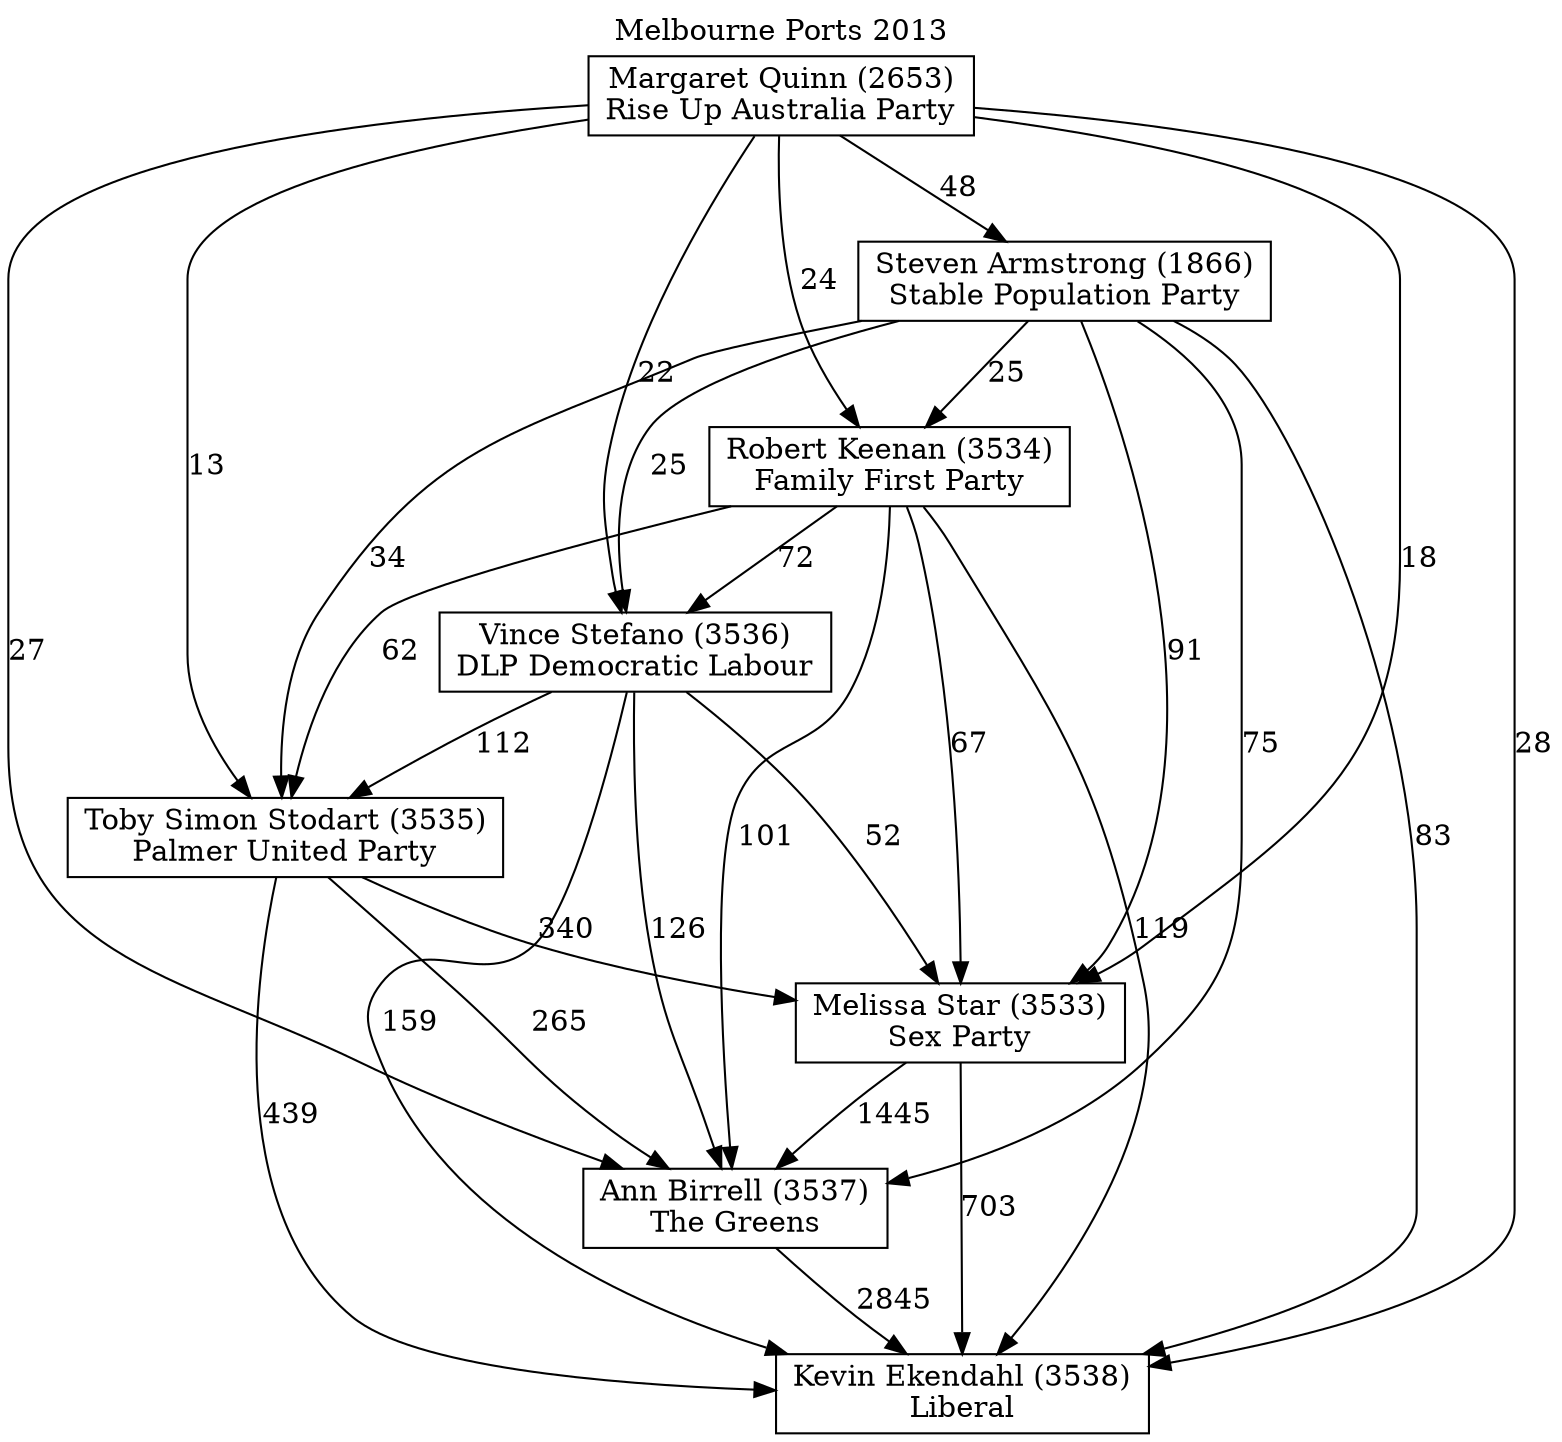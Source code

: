 // House preference flow
digraph "Kevin Ekendahl (3538)_Melbourne Ports_2013" {
	graph [label="Melbourne Ports 2013" labelloc=t mclimit=10]
	node [shape=box]
	"Kevin Ekendahl (3538)" [label="Kevin Ekendahl (3538)
Liberal"]
	"Ann Birrell (3537)" [label="Ann Birrell (3537)
The Greens"]
	"Melissa Star (3533)" [label="Melissa Star (3533)
Sex Party"]
	"Toby Simon Stodart (3535)" [label="Toby Simon Stodart (3535)
Palmer United Party"]
	"Vince Stefano (3536)" [label="Vince Stefano (3536)
DLP Democratic Labour"]
	"Robert Keenan (3534)" [label="Robert Keenan (3534)
Family First Party"]
	"Steven Armstrong (1866)" [label="Steven Armstrong (1866)
Stable Population Party"]
	"Margaret Quinn (2653)" [label="Margaret Quinn (2653)
Rise Up Australia Party"]
	"Ann Birrell (3537)" -> "Kevin Ekendahl (3538)" [label=2845]
	"Melissa Star (3533)" -> "Ann Birrell (3537)" [label=1445]
	"Toby Simon Stodart (3535)" -> "Melissa Star (3533)" [label=340]
	"Vince Stefano (3536)" -> "Toby Simon Stodart (3535)" [label=112]
	"Robert Keenan (3534)" -> "Vince Stefano (3536)" [label=72]
	"Steven Armstrong (1866)" -> "Robert Keenan (3534)" [label=25]
	"Margaret Quinn (2653)" -> "Steven Armstrong (1866)" [label=48]
	"Melissa Star (3533)" -> "Kevin Ekendahl (3538)" [label=703]
	"Toby Simon Stodart (3535)" -> "Kevin Ekendahl (3538)" [label=439]
	"Vince Stefano (3536)" -> "Kevin Ekendahl (3538)" [label=159]
	"Robert Keenan (3534)" -> "Kevin Ekendahl (3538)" [label=119]
	"Steven Armstrong (1866)" -> "Kevin Ekendahl (3538)" [label=83]
	"Margaret Quinn (2653)" -> "Kevin Ekendahl (3538)" [label=28]
	"Margaret Quinn (2653)" -> "Robert Keenan (3534)" [label=24]
	"Steven Armstrong (1866)" -> "Vince Stefano (3536)" [label=25]
	"Margaret Quinn (2653)" -> "Vince Stefano (3536)" [label=22]
	"Robert Keenan (3534)" -> "Toby Simon Stodart (3535)" [label=62]
	"Steven Armstrong (1866)" -> "Toby Simon Stodart (3535)" [label=34]
	"Margaret Quinn (2653)" -> "Toby Simon Stodart (3535)" [label=13]
	"Vince Stefano (3536)" -> "Melissa Star (3533)" [label=52]
	"Robert Keenan (3534)" -> "Melissa Star (3533)" [label=67]
	"Steven Armstrong (1866)" -> "Melissa Star (3533)" [label=91]
	"Margaret Quinn (2653)" -> "Melissa Star (3533)" [label=18]
	"Toby Simon Stodart (3535)" -> "Ann Birrell (3537)" [label=265]
	"Vince Stefano (3536)" -> "Ann Birrell (3537)" [label=126]
	"Robert Keenan (3534)" -> "Ann Birrell (3537)" [label=101]
	"Steven Armstrong (1866)" -> "Ann Birrell (3537)" [label=75]
	"Margaret Quinn (2653)" -> "Ann Birrell (3537)" [label=27]
}
